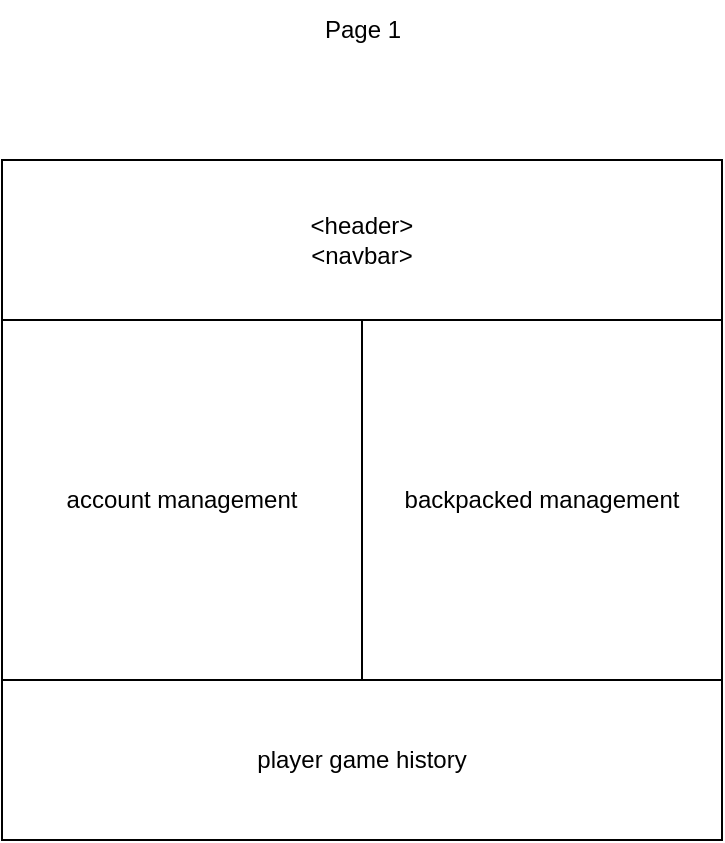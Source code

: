 <mxfile version="22.0.8" type="device" pages="4">
  <diagram name="Page-1" id="NtChmuqljO3nVXqdNnNO">
    <mxGraphModel dx="1434" dy="736" grid="1" gridSize="10" guides="1" tooltips="1" connect="1" arrows="1" fold="1" page="1" pageScale="1" pageWidth="827" pageHeight="1169" math="0" shadow="0">
      <root>
        <mxCell id="0" />
        <mxCell id="1" parent="0" />
        <mxCell id="Wm9gbfXN26DCYTcKyDwa-2" value="account management" style="rounded=0;whiteSpace=wrap;html=1;" vertex="1" parent="1">
          <mxGeometry x="360" y="360" width="180" height="180" as="geometry" />
        </mxCell>
        <mxCell id="Wm9gbfXN26DCYTcKyDwa-4" value="backpacked management" style="rounded=0;whiteSpace=wrap;html=1;" vertex="1" parent="1">
          <mxGeometry x="540" y="360" width="180" height="180" as="geometry" />
        </mxCell>
        <mxCell id="Wm9gbfXN26DCYTcKyDwa-5" value="player game history" style="rounded=0;whiteSpace=wrap;html=1;" vertex="1" parent="1">
          <mxGeometry x="360" y="540" width="360" height="80" as="geometry" />
        </mxCell>
        <mxCell id="Wm9gbfXN26DCYTcKyDwa-7" value="Page 1" style="text;html=1;align=center;verticalAlign=middle;resizable=0;points=[];autosize=1;strokeColor=none;fillColor=none;" vertex="1" parent="1">
          <mxGeometry x="510" y="200" width="60" height="30" as="geometry" />
        </mxCell>
        <mxCell id="z0PuxIG5s0yod2q29iUc-1" value="&amp;lt;header&amp;gt;&lt;br&gt;&lt;div&gt;&amp;lt;navbar&amp;gt;&lt;/div&gt;" style="rounded=0;whiteSpace=wrap;html=1;" vertex="1" parent="1">
          <mxGeometry x="360" y="280" width="360" height="80" as="geometry" />
        </mxCell>
      </root>
    </mxGraphModel>
  </diagram>
  <diagram id="UY7NS54lrRZeLjHGlAnx" name="Page-2">
    <mxGraphModel dx="1434" dy="736" grid="1" gridSize="10" guides="1" tooltips="1" connect="1" arrows="1" fold="1" page="1" pageScale="1" pageWidth="827" pageHeight="1169" math="0" shadow="0">
      <root>
        <mxCell id="0" />
        <mxCell id="1" parent="0" />
        <mxCell id="_5Ghk-4htdhzCRjsG-hW-1" value="Page 2" style="text;html=1;align=center;verticalAlign=middle;resizable=0;points=[];autosize=1;strokeColor=none;fillColor=none;" vertex="1" parent="1">
          <mxGeometry x="354" y="148" width="60" height="30" as="geometry" />
        </mxCell>
        <mxCell id="6FhV6MyHNFElbCIZvOkx-1" value="&amp;lt;header&amp;gt;&lt;br&gt;&lt;div&gt;&amp;lt;navbar&amp;gt;&lt;/div&gt;" style="rounded=0;whiteSpace=wrap;html=1;" vertex="1" parent="1">
          <mxGeometry x="204" y="200" width="360" height="80" as="geometry" />
        </mxCell>
        <mxCell id="6FhV6MyHNFElbCIZvOkx-2" value="sellable items" style="rounded=0;whiteSpace=wrap;html=1;" vertex="1" parent="1">
          <mxGeometry x="204" y="280" width="360" height="80" as="geometry" />
        </mxCell>
        <mxCell id="6FhV6MyHNFElbCIZvOkx-3" value="buyable items" style="rounded=0;whiteSpace=wrap;html=1;" vertex="1" parent="1">
          <mxGeometry x="204" y="360" width="360" height="80" as="geometry" />
        </mxCell>
        <mxCell id="6FhV6MyHNFElbCIZvOkx-4" value="&amp;lt;footer&amp;gt;" style="rounded=0;whiteSpace=wrap;html=1;" vertex="1" parent="1">
          <mxGeometry x="204" y="440" width="360" height="80" as="geometry" />
        </mxCell>
      </root>
    </mxGraphModel>
  </diagram>
  <diagram id="kvmcGW_oQRVhYGiXQZU_" name="Page-3">
    <mxGraphModel dx="1434" dy="736" grid="1" gridSize="10" guides="1" tooltips="1" connect="1" arrows="1" fold="1" page="1" pageScale="1" pageWidth="827" pageHeight="1169" math="0" shadow="0">
      <root>
        <mxCell id="0" />
        <mxCell id="1" parent="0" />
        <mxCell id="uvr7-ooPT1b1YH42zriA-1" value="Page 3" style="text;html=1;align=center;verticalAlign=middle;resizable=0;points=[];autosize=1;strokeColor=none;fillColor=none;" vertex="1" parent="1">
          <mxGeometry x="354" y="148" width="60" height="30" as="geometry" />
        </mxCell>
        <mxCell id="IySB-HiOetfxFR6IcAhD-1" value="&amp;lt;header&amp;gt;&lt;br&gt;&lt;div&gt;&amp;lt;navbar&amp;gt;&lt;/div&gt;" style="rounded=0;whiteSpace=wrap;html=1;" vertex="1" parent="1">
          <mxGeometry x="204" y="200" width="360" height="80" as="geometry" />
        </mxCell>
        <mxCell id="WWqRCYwHZ1I5q6H4caKz-1" value="&lt;div&gt;create a game&lt;/div&gt;&lt;div&gt;(access page 3.1)&lt;/div&gt;" style="rounded=0;whiteSpace=wrap;html=1;" vertex="1" parent="1">
          <mxGeometry x="204" y="280" width="180" height="180" as="geometry" />
        </mxCell>
        <mxCell id="WWqRCYwHZ1I5q6H4caKz-2" value="game finder" style="rounded=0;whiteSpace=wrap;html=1;" vertex="1" parent="1">
          <mxGeometry x="384" y="280" width="180" height="180" as="geometry" />
        </mxCell>
      </root>
    </mxGraphModel>
  </diagram>
  <diagram id="zXMl3JuS9bX__jScJMoR" name="Page-4">
    <mxGraphModel dx="1434" dy="736" grid="1" gridSize="10" guides="1" tooltips="1" connect="1" arrows="1" fold="1" page="1" pageScale="1" pageWidth="827" pageHeight="1169" math="0" shadow="0">
      <root>
        <mxCell id="0" />
        <mxCell id="1" parent="0" />
        <mxCell id="kyklChlMzMpWkVVHJ_v2-1" value="Page 3.1" style="text;html=1;align=center;verticalAlign=middle;resizable=0;points=[];autosize=1;strokeColor=none;fillColor=none;" vertex="1" parent="1">
          <mxGeometry x="349" y="148" width="70" height="30" as="geometry" />
        </mxCell>
        <mxCell id="sz3RmRogoMf0lF_OcY7T-1" value="&amp;lt;header&amp;gt;&lt;br&gt;&lt;div&gt;&amp;lt;navbar&amp;gt;&lt;/div&gt;" style="rounded=0;whiteSpace=wrap;html=1;" vertex="1" parent="1">
          <mxGeometry x="204" y="200" width="360" height="80" as="geometry" />
        </mxCell>
        <mxCell id="ebYhatkDanjFNOvu0lQd-1" value="the game" style="rounded=0;whiteSpace=wrap;html=1;" vertex="1" parent="1">
          <mxGeometry x="204" y="280" width="360" height="80" as="geometry" />
        </mxCell>
      </root>
    </mxGraphModel>
  </diagram>
</mxfile>

